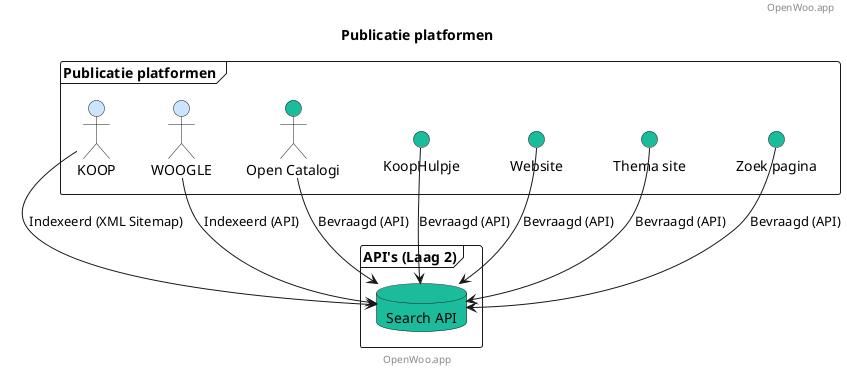 @startuml
title Publicatie platformen
footer: OpenWoo.app
header: OpenWoo.app

' Publicatie platformen (Laag 5 UI)
frame "Publicatie platformen " {
    actor "KOOP"  as KOOP #cce5ff
    actor   "WOOGLE" as WOOGLE #cce5ff
    actor "Open Catalogi" AS OpenCatalogi #1abc9c
    interface "KoopHulpje" AS KoopHulpje #1abc9c
    interface "Website" AS Website #1abc9c
    interface "Thema site" as Themasite #1abc9c
    interface "Zoek pagina" as Searchsite #1abc9c
}

' API's (Laag 2)
frame "API's (Laag 2)" {
    database "Search API"  as OI #1abc9c
}


' Relationships
KOOP -down-> OI : Indexeerd (XML Sitemap)
WOOGLE -down-> OI : Indexeerd (API)
OpenCatalogi -down-> OI : Bevraagd (API)
KoopHulpje -down-> OI : Bevraagd (API)
Website -down-> OI : Bevraagd (API)
Themasite -down-> OI : Bevraagd (API)
Searchsite -down-> OI : Bevraagd (API)
@enduml